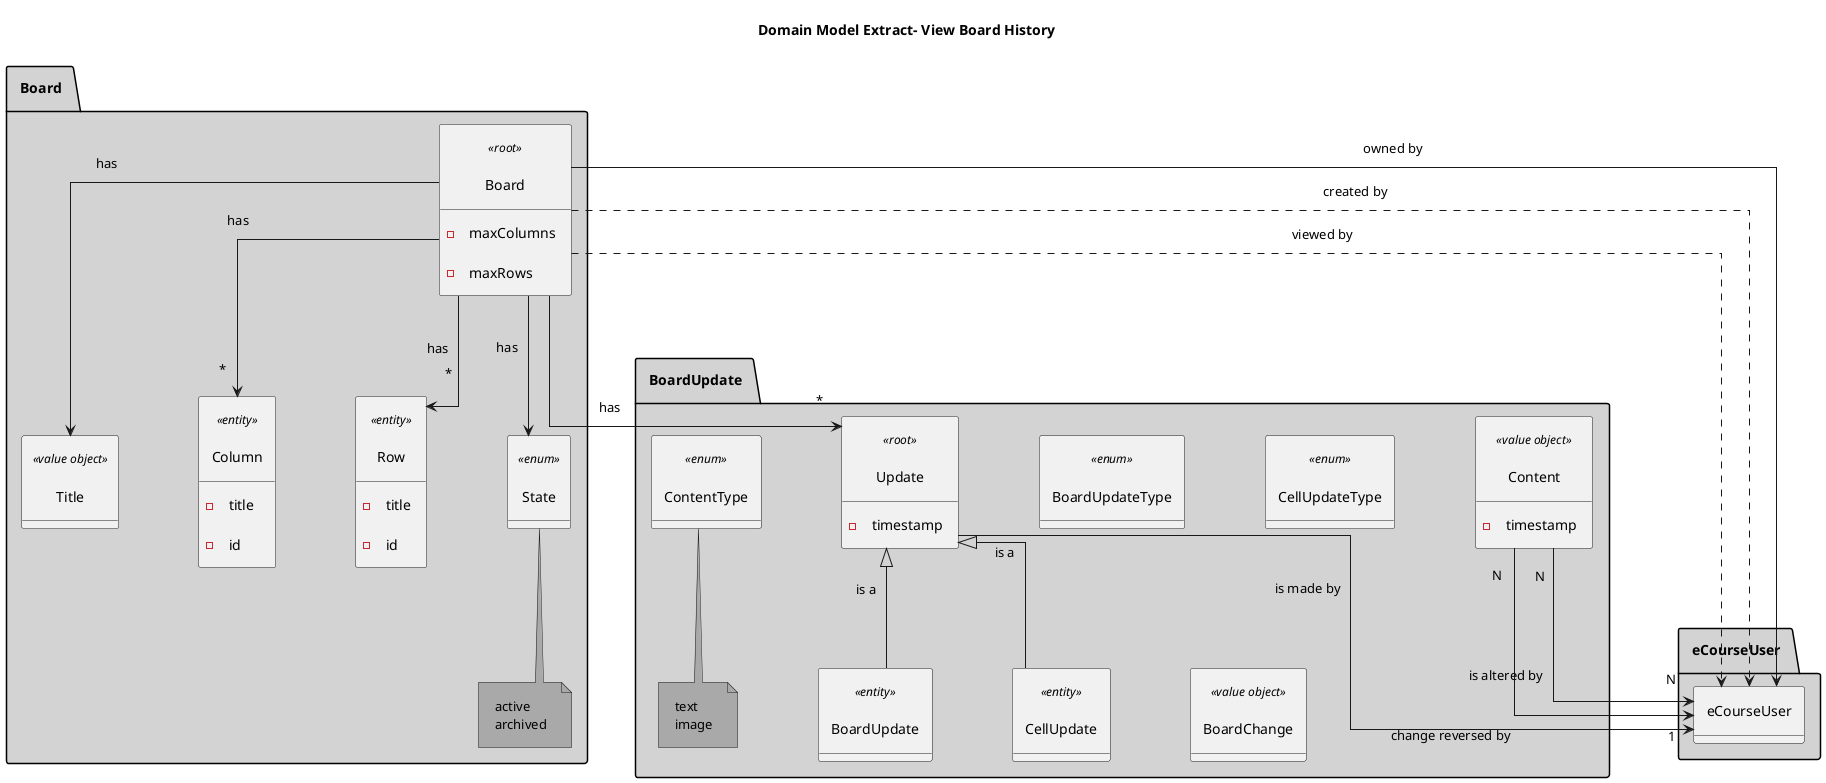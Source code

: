 @startuml
title "Domain Model Extract- View Board History"
left to right direction
top to bottom direction
skinparam padding 10
skinparam nodesep 80
skinparam ranksep 100
skinparam groupInheritance 1
skinparam linetype ortho
skinparam separation 1000
skinparam NoteBackgroundColor #A9A9A9
skinparam package {
    BackgroundColor #D3D3D3
    FontStyle bold
}

hide circle
hide methods
package Board{
  class Board <<root>> {
    - maxColumns
    - maxRows
  }

  class Title <<value object>> {}

  class Column <<entity>>{
    - title
    - id
  }

  class Row <<entity>>{
    - title
    - id
  }

  class State <<enum>> {}

  note bottom of State {
    active
    archived
  }
}

package BoardUpdate {
  class Update <<root>> {
    - timestamp
  }

  ' class UpdateType <<enum>> {}

  class BoardUpdate <<entity>> {}

  class CellUpdate <<entity>> {}

  class BoardUpdateType <<enum>> {}

  class CellUpdateType <<enum>> {}

  class BoardChange <<value object>> {}

  class ContentType <<enum>>{}

  note bottom of ContentType {
    text
    image
  }

  class Content <<value object>>{
    -timestamp
  }

}
Board.Board --> Board.Title : has
Board.Board --> "*" Board.Column : has
Board.Board --> "*" Board.Row : has
Board.Board --> eCourseUser.eCourseUser : owned by
Board.Board --> Board.State : has
Board.Board ..> eCourseUser.eCourseUser : created by
Board.Board ..> eCourseUser.eCourseUser : viewed by
Board.Board --> "*" BoardUpdate.Update : has
BoardUpdate.Update <|-- BoardUpdate.CellUpdate : is a
BoardUpdate.Update <|-- BoardUpdate.BoardUpdate : is a
BoardUpdate.Update --> eCourseUser.eCourseUser : is made by
BoardUpdate.Content "N"-->"N" eCourseUser.eCourseUser : is altered by
BoardUpdate.Content "N"-->"1" eCourseUser.eCourseUser : change reversed by
@enduml